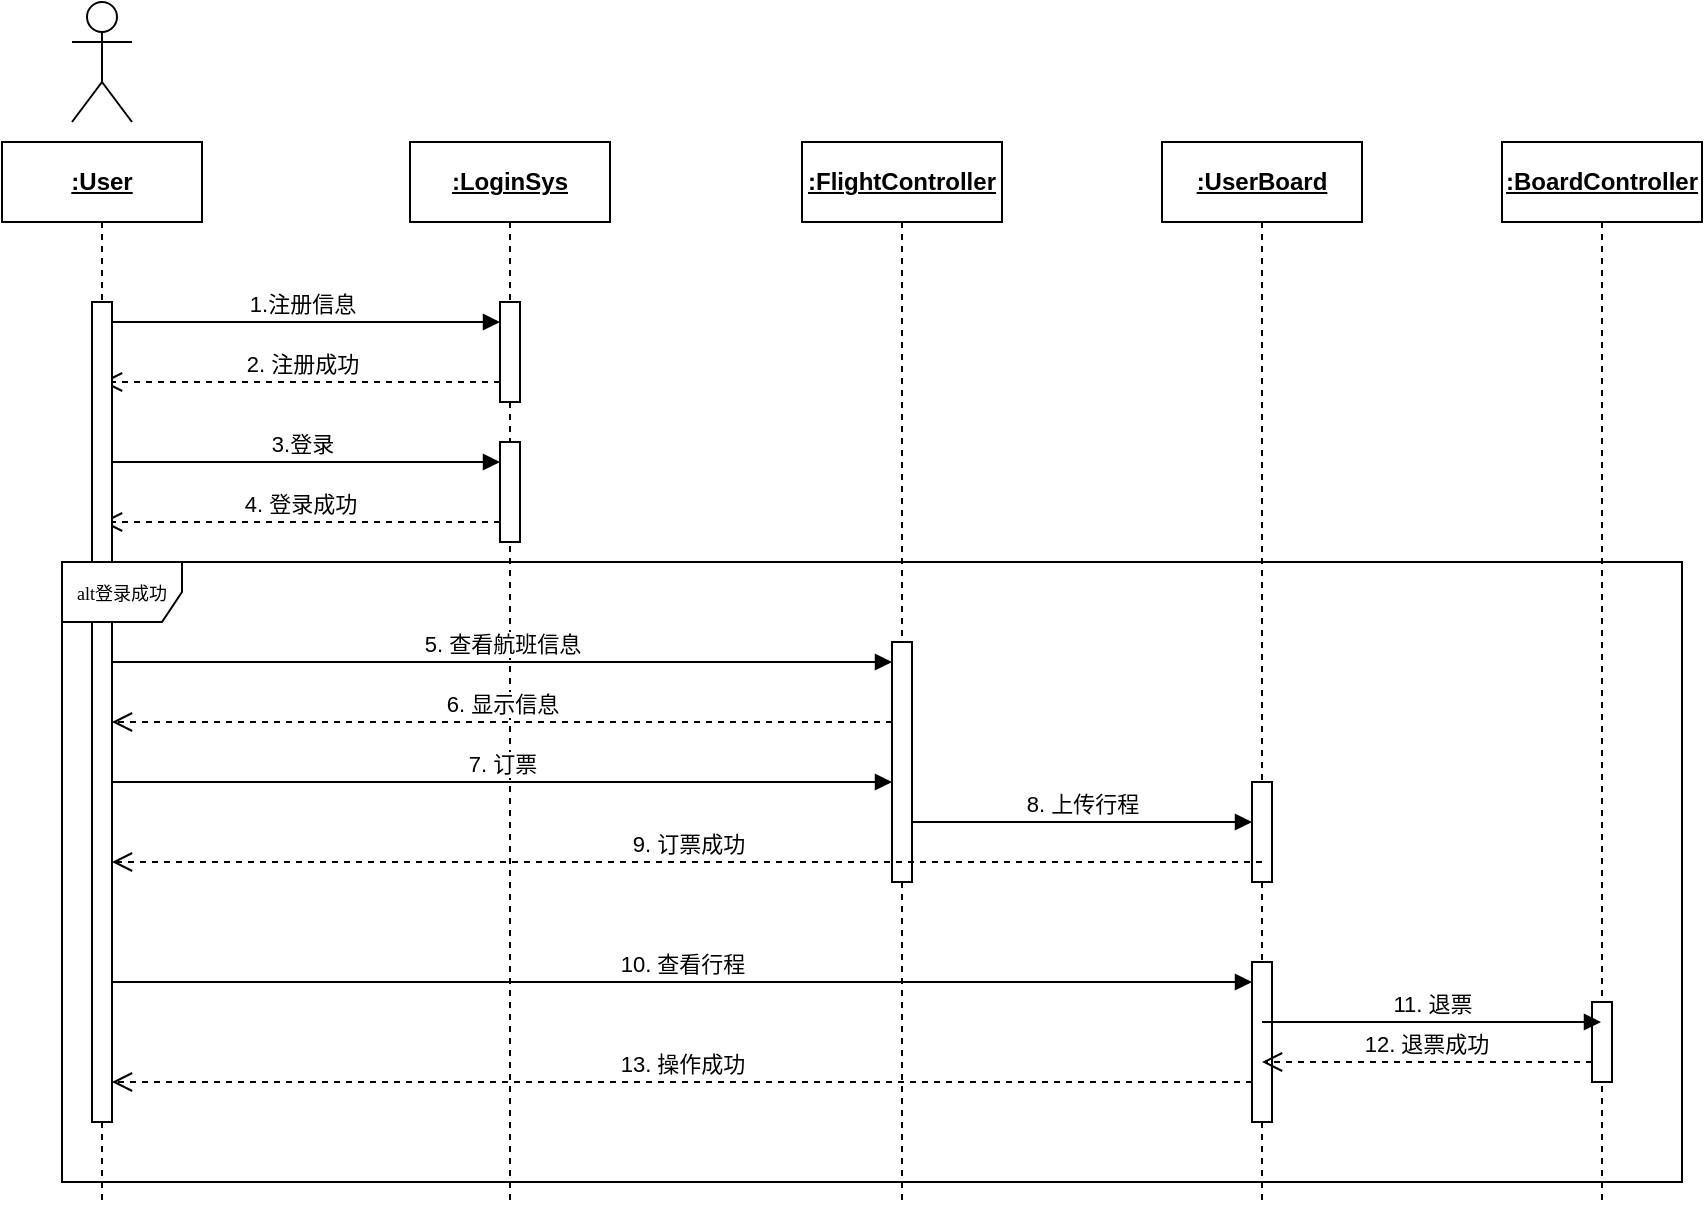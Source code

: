 <mxfile version="21.1.5" type="github">
  <diagram name="第 1 页" id="rFwMT_fQyjhc4z039kA4">
    <mxGraphModel dx="949" dy="891" grid="1" gridSize="10" guides="1" tooltips="1" connect="1" arrows="1" fold="1" page="1" pageScale="1" pageWidth="827" pageHeight="1169" math="0" shadow="0">
      <root>
        <mxCell id="0" />
        <mxCell id="1" parent="0" />
        <mxCell id="9uJLfeI22ibJk2AYu64b-4" value="" style="shape=umlActor;verticalLabelPosition=bottom;verticalAlign=top;html=1;" parent="1" vertex="1">
          <mxGeometry x="145" y="40" width="30" height="60" as="geometry" />
        </mxCell>
        <mxCell id="9uJLfeI22ibJk2AYu64b-11" value="&lt;u&gt;&lt;b&gt;:User&lt;/b&gt;&lt;/u&gt;" style="shape=umlLifeline;perimeter=lifelinePerimeter;whiteSpace=wrap;html=1;container=1;dropTarget=0;collapsible=0;recursiveResize=0;outlineConnect=0;portConstraint=eastwest;newEdgeStyle={&quot;edgeStyle&quot;:&quot;elbowEdgeStyle&quot;,&quot;elbow&quot;:&quot;vertical&quot;,&quot;curved&quot;:0,&quot;rounded&quot;:0};" parent="1" vertex="1">
          <mxGeometry x="110" y="110" width="100" height="530" as="geometry" />
        </mxCell>
        <mxCell id="9uJLfeI22ibJk2AYu64b-13" value="&lt;b&gt;&lt;u&gt;:LoginSys&lt;/u&gt;&lt;/b&gt;" style="shape=umlLifeline;perimeter=lifelinePerimeter;whiteSpace=wrap;html=1;container=1;dropTarget=0;collapsible=0;recursiveResize=0;outlineConnect=0;portConstraint=eastwest;newEdgeStyle={&quot;edgeStyle&quot;:&quot;elbowEdgeStyle&quot;,&quot;elbow&quot;:&quot;vertical&quot;,&quot;curved&quot;:0,&quot;rounded&quot;:0};" parent="1" vertex="1">
          <mxGeometry x="314" y="110" width="100" height="530" as="geometry" />
        </mxCell>
        <mxCell id="BlqWKhhaHg0yX2S3WGKR-3" value="" style="html=1;points=[];perimeter=orthogonalPerimeter;outlineConnect=0;targetShapes=umlLifeline;portConstraint=eastwest;newEdgeStyle={&quot;edgeStyle&quot;:&quot;elbowEdgeStyle&quot;,&quot;elbow&quot;:&quot;vertical&quot;,&quot;curved&quot;:0,&quot;rounded&quot;:0};" vertex="1" parent="9uJLfeI22ibJk2AYu64b-13">
          <mxGeometry x="45" y="80" width="10" height="50" as="geometry" />
        </mxCell>
        <mxCell id="BlqWKhhaHg0yX2S3WGKR-7" value="" style="html=1;points=[];perimeter=orthogonalPerimeter;outlineConnect=0;targetShapes=umlLifeline;portConstraint=eastwest;newEdgeStyle={&quot;edgeStyle&quot;:&quot;elbowEdgeStyle&quot;,&quot;elbow&quot;:&quot;vertical&quot;,&quot;curved&quot;:0,&quot;rounded&quot;:0};" vertex="1" parent="9uJLfeI22ibJk2AYu64b-13">
          <mxGeometry x="45" y="150" width="10" height="50" as="geometry" />
        </mxCell>
        <mxCell id="BlqWKhhaHg0yX2S3WGKR-8" value="3.登录" style="html=1;verticalAlign=bottom;endArrow=block;edgeStyle=elbowEdgeStyle;elbow=vertical;curved=0;rounded=0;" edge="1" parent="9uJLfeI22ibJk2AYu64b-13" target="BlqWKhhaHg0yX2S3WGKR-7">
          <mxGeometry relative="1" as="geometry">
            <mxPoint x="-154" y="160" as="sourcePoint" />
            <Array as="points">
              <mxPoint x="-84" y="160" />
            </Array>
          </mxGeometry>
        </mxCell>
        <mxCell id="BlqWKhhaHg0yX2S3WGKR-9" value="4. 登录成功" style="html=1;verticalAlign=bottom;endArrow=open;dashed=1;endSize=8;edgeStyle=elbowEdgeStyle;elbow=vertical;curved=0;rounded=0;" edge="1" parent="9uJLfeI22ibJk2AYu64b-13" source="BlqWKhhaHg0yX2S3WGKR-7">
          <mxGeometry x="0.005" relative="1" as="geometry">
            <mxPoint x="-154" y="190" as="targetPoint" />
            <Array as="points">
              <mxPoint x="-84" y="190" />
            </Array>
            <mxPoint as="offset" />
          </mxGeometry>
        </mxCell>
        <mxCell id="9uJLfeI22ibJk2AYu64b-49" value="&lt;u&gt;&lt;b&gt;:FlightController&lt;/b&gt;&lt;/u&gt;" style="shape=umlLifeline;perimeter=lifelinePerimeter;whiteSpace=wrap;html=1;container=1;dropTarget=0;collapsible=0;recursiveResize=0;outlineConnect=0;portConstraint=eastwest;newEdgeStyle={&quot;edgeStyle&quot;:&quot;elbowEdgeStyle&quot;,&quot;elbow&quot;:&quot;vertical&quot;,&quot;curved&quot;:0,&quot;rounded&quot;:0};" parent="1" vertex="1">
          <mxGeometry x="510" y="110" width="100" height="530" as="geometry" />
        </mxCell>
        <mxCell id="9uJLfeI22ibJk2AYu64b-54" value="&lt;b&gt;&lt;u&gt;:UserBoard&lt;/u&gt;&lt;/b&gt;" style="shape=umlLifeline;perimeter=lifelinePerimeter;whiteSpace=wrap;html=1;container=1;dropTarget=0;collapsible=0;recursiveResize=0;outlineConnect=0;portConstraint=eastwest;newEdgeStyle={&quot;edgeStyle&quot;:&quot;elbowEdgeStyle&quot;,&quot;elbow&quot;:&quot;vertical&quot;,&quot;curved&quot;:0,&quot;rounded&quot;:0};" parent="1" vertex="1">
          <mxGeometry x="690" y="110" width="100" height="530" as="geometry" />
        </mxCell>
        <mxCell id="BlqWKhhaHg0yX2S3WGKR-4" value="1.注册信息" style="html=1;verticalAlign=bottom;endArrow=block;edgeStyle=elbowEdgeStyle;elbow=vertical;curved=0;rounded=0;" edge="1" target="BlqWKhhaHg0yX2S3WGKR-3" parent="1" source="9uJLfeI22ibJk2AYu64b-11">
          <mxGeometry relative="1" as="geometry">
            <mxPoint x="289" y="190" as="sourcePoint" />
            <Array as="points">
              <mxPoint x="230" y="200" />
            </Array>
          </mxGeometry>
        </mxCell>
        <mxCell id="BlqWKhhaHg0yX2S3WGKR-5" value="2. 注册成功" style="html=1;verticalAlign=bottom;endArrow=open;dashed=1;endSize=8;edgeStyle=elbowEdgeStyle;elbow=vertical;curved=0;rounded=0;" edge="1" source="BlqWKhhaHg0yX2S3WGKR-3" parent="1" target="9uJLfeI22ibJk2AYu64b-11">
          <mxGeometry relative="1" as="geometry">
            <mxPoint x="289" y="265" as="targetPoint" />
            <Array as="points">
              <mxPoint x="230" y="230" />
            </Array>
          </mxGeometry>
        </mxCell>
        <mxCell id="BlqWKhhaHg0yX2S3WGKR-1" value="" style="html=1;points=[];perimeter=orthogonalPerimeter;outlineConnect=0;targetShapes=umlLifeline;portConstraint=eastwest;newEdgeStyle={&quot;edgeStyle&quot;:&quot;elbowEdgeStyle&quot;,&quot;elbow&quot;:&quot;vertical&quot;,&quot;curved&quot;:0,&quot;rounded&quot;:0};" vertex="1" parent="1">
          <mxGeometry x="155" y="190" width="10" height="410" as="geometry" />
        </mxCell>
        <mxCell id="BlqWKhhaHg0yX2S3WGKR-10" value="&lt;pre&gt;&lt;font face=&quot;Verdana&quot; style=&quot;font-size: 9px;&quot;&gt;alt登录成功&lt;/font&gt;&lt;/pre&gt;" style="shape=umlFrame;whiteSpace=wrap;html=1;pointerEvents=0;width=60;height=30;" vertex="1" parent="1">
          <mxGeometry x="140" y="320" width="810" height="310" as="geometry" />
        </mxCell>
        <mxCell id="BlqWKhhaHg0yX2S3WGKR-11" value="" style="html=1;points=[];perimeter=orthogonalPerimeter;outlineConnect=0;targetShapes=umlLifeline;portConstraint=eastwest;newEdgeStyle={&quot;edgeStyle&quot;:&quot;elbowEdgeStyle&quot;,&quot;elbow&quot;:&quot;vertical&quot;,&quot;curved&quot;:0,&quot;rounded&quot;:0};" vertex="1" parent="1">
          <mxGeometry x="555" y="360" width="10" height="120" as="geometry" />
        </mxCell>
        <mxCell id="BlqWKhhaHg0yX2S3WGKR-12" value="5. 查看航班信息" style="html=1;verticalAlign=bottom;endArrow=block;edgeStyle=elbowEdgeStyle;elbow=vertical;curved=0;rounded=0;" edge="1" parent="1" target="BlqWKhhaHg0yX2S3WGKR-11" source="BlqWKhhaHg0yX2S3WGKR-1">
          <mxGeometry relative="1" as="geometry">
            <mxPoint x="211" y="370" as="sourcePoint" />
            <Array as="points">
              <mxPoint x="340" y="370" />
              <mxPoint x="281" y="420" />
            </Array>
          </mxGeometry>
        </mxCell>
        <mxCell id="BlqWKhhaHg0yX2S3WGKR-13" value="6. 显示信息" style="html=1;verticalAlign=bottom;endArrow=open;dashed=1;endSize=8;edgeStyle=elbowEdgeStyle;elbow=vertical;curved=0;rounded=0;" edge="1" parent="1" source="BlqWKhhaHg0yX2S3WGKR-11" target="BlqWKhhaHg0yX2S3WGKR-1">
          <mxGeometry relative="1" as="geometry">
            <mxPoint x="210" y="400" as="targetPoint" />
            <Array as="points">
              <mxPoint x="260" y="400" />
              <mxPoint x="281" y="450" />
            </Array>
          </mxGeometry>
        </mxCell>
        <mxCell id="BlqWKhhaHg0yX2S3WGKR-14" value="7. 订票" style="html=1;verticalAlign=bottom;endArrow=block;edgeStyle=elbowEdgeStyle;elbow=vertical;curved=0;rounded=0;" edge="1" parent="1">
          <mxGeometry relative="1" as="geometry">
            <mxPoint x="165" y="430" as="sourcePoint" />
            <Array as="points">
              <mxPoint x="340" y="430" />
              <mxPoint x="281" y="480" />
            </Array>
            <mxPoint x="555" y="430" as="targetPoint" />
          </mxGeometry>
        </mxCell>
        <mxCell id="BlqWKhhaHg0yX2S3WGKR-16" value="" style="html=1;points=[];perimeter=orthogonalPerimeter;outlineConnect=0;targetShapes=umlLifeline;portConstraint=eastwest;newEdgeStyle={&quot;edgeStyle&quot;:&quot;elbowEdgeStyle&quot;,&quot;elbow&quot;:&quot;vertical&quot;,&quot;curved&quot;:0,&quot;rounded&quot;:0};" vertex="1" parent="1">
          <mxGeometry x="735" y="430" width="10" height="50" as="geometry" />
        </mxCell>
        <mxCell id="BlqWKhhaHg0yX2S3WGKR-17" value="8. 上传行程" style="html=1;verticalAlign=bottom;endArrow=block;edgeStyle=elbowEdgeStyle;elbow=vertical;curved=0;rounded=0;" edge="1" parent="1" source="BlqWKhhaHg0yX2S3WGKR-11" target="BlqWKhhaHg0yX2S3WGKR-16">
          <mxGeometry width="80" relative="1" as="geometry">
            <mxPoint x="570" y="450" as="sourcePoint" />
            <mxPoint x="650" y="450" as="targetPoint" />
            <Array as="points">
              <mxPoint x="680" y="450" />
            </Array>
          </mxGeometry>
        </mxCell>
        <mxCell id="BlqWKhhaHg0yX2S3WGKR-18" value="9. 订票成功" style="html=1;verticalAlign=bottom;endArrow=open;dashed=1;endSize=8;edgeStyle=elbowEdgeStyle;elbow=vertical;curved=0;rounded=0;" edge="1" parent="1" target="BlqWKhhaHg0yX2S3WGKR-1">
          <mxGeometry relative="1" as="geometry">
            <mxPoint x="740" y="470" as="sourcePoint" />
            <mxPoint x="660" y="470" as="targetPoint" />
          </mxGeometry>
        </mxCell>
        <mxCell id="BlqWKhhaHg0yX2S3WGKR-19" value="" style="html=1;points=[];perimeter=orthogonalPerimeter;outlineConnect=0;targetShapes=umlLifeline;portConstraint=eastwest;newEdgeStyle={&quot;edgeStyle&quot;:&quot;elbowEdgeStyle&quot;,&quot;elbow&quot;:&quot;vertical&quot;,&quot;curved&quot;:0,&quot;rounded&quot;:0};" vertex="1" parent="1">
          <mxGeometry x="735" y="520" width="10" height="80" as="geometry" />
        </mxCell>
        <mxCell id="BlqWKhhaHg0yX2S3WGKR-20" value="10. 查看行程" style="html=1;verticalAlign=bottom;endArrow=block;edgeStyle=elbowEdgeStyle;elbow=vertical;curved=0;rounded=0;" edge="1" target="BlqWKhhaHg0yX2S3WGKR-19" parent="1" source="BlqWKhhaHg0yX2S3WGKR-1">
          <mxGeometry relative="1" as="geometry">
            <mxPoint x="475" y="530" as="sourcePoint" />
            <Array as="points">
              <mxPoint x="310" y="530" />
            </Array>
          </mxGeometry>
        </mxCell>
        <mxCell id="BlqWKhhaHg0yX2S3WGKR-21" value="13. 操作成功" style="html=1;verticalAlign=bottom;endArrow=open;dashed=1;endSize=8;edgeStyle=elbowEdgeStyle;elbow=vertical;curved=0;rounded=0;" edge="1" source="BlqWKhhaHg0yX2S3WGKR-19" parent="1" target="BlqWKhhaHg0yX2S3WGKR-1">
          <mxGeometry relative="1" as="geometry">
            <mxPoint x="475" y="580" as="targetPoint" />
            <Array as="points">
              <mxPoint x="660" y="580" />
            </Array>
            <mxPoint as="offset" />
          </mxGeometry>
        </mxCell>
        <mxCell id="BlqWKhhaHg0yX2S3WGKR-22" value="&lt;b&gt;&lt;u&gt;:BoardController&lt;/u&gt;&lt;/b&gt;" style="shape=umlLifeline;perimeter=lifelinePerimeter;whiteSpace=wrap;html=1;container=1;dropTarget=0;collapsible=0;recursiveResize=0;outlineConnect=0;portConstraint=eastwest;newEdgeStyle={&quot;edgeStyle&quot;:&quot;elbowEdgeStyle&quot;,&quot;elbow&quot;:&quot;vertical&quot;,&quot;curved&quot;:0,&quot;rounded&quot;:0};" vertex="1" parent="1">
          <mxGeometry x="860" y="110" width="100" height="530" as="geometry" />
        </mxCell>
        <mxCell id="BlqWKhhaHg0yX2S3WGKR-23" value="" style="html=1;points=[];perimeter=orthogonalPerimeter;outlineConnect=0;targetShapes=umlLifeline;portConstraint=eastwest;newEdgeStyle={&quot;edgeStyle&quot;:&quot;elbowEdgeStyle&quot;,&quot;elbow&quot;:&quot;vertical&quot;,&quot;curved&quot;:0,&quot;rounded&quot;:0};" vertex="1" parent="BlqWKhhaHg0yX2S3WGKR-22">
          <mxGeometry x="45" y="430" width="10" height="40" as="geometry" />
        </mxCell>
        <mxCell id="BlqWKhhaHg0yX2S3WGKR-24" value="11. 退票" style="html=1;verticalAlign=bottom;endArrow=block;edgeStyle=elbowEdgeStyle;elbow=vertical;curved=0;rounded=0;" edge="1" parent="1" target="BlqWKhhaHg0yX2S3WGKR-22">
          <mxGeometry width="80" relative="1" as="geometry">
            <mxPoint x="740" y="550" as="sourcePoint" />
            <mxPoint x="830" y="550" as="targetPoint" />
          </mxGeometry>
        </mxCell>
        <mxCell id="BlqWKhhaHg0yX2S3WGKR-25" value="12. 退票成功" style="html=1;verticalAlign=bottom;endArrow=open;dashed=1;endSize=8;edgeStyle=elbowEdgeStyle;elbow=vertical;curved=0;rounded=0;" edge="1" parent="1" source="BlqWKhhaHg0yX2S3WGKR-23">
          <mxGeometry x="0.006" relative="1" as="geometry">
            <mxPoint x="820" y="570" as="sourcePoint" />
            <mxPoint x="740" y="570" as="targetPoint" />
            <mxPoint as="offset" />
          </mxGeometry>
        </mxCell>
      </root>
    </mxGraphModel>
  </diagram>
</mxfile>
